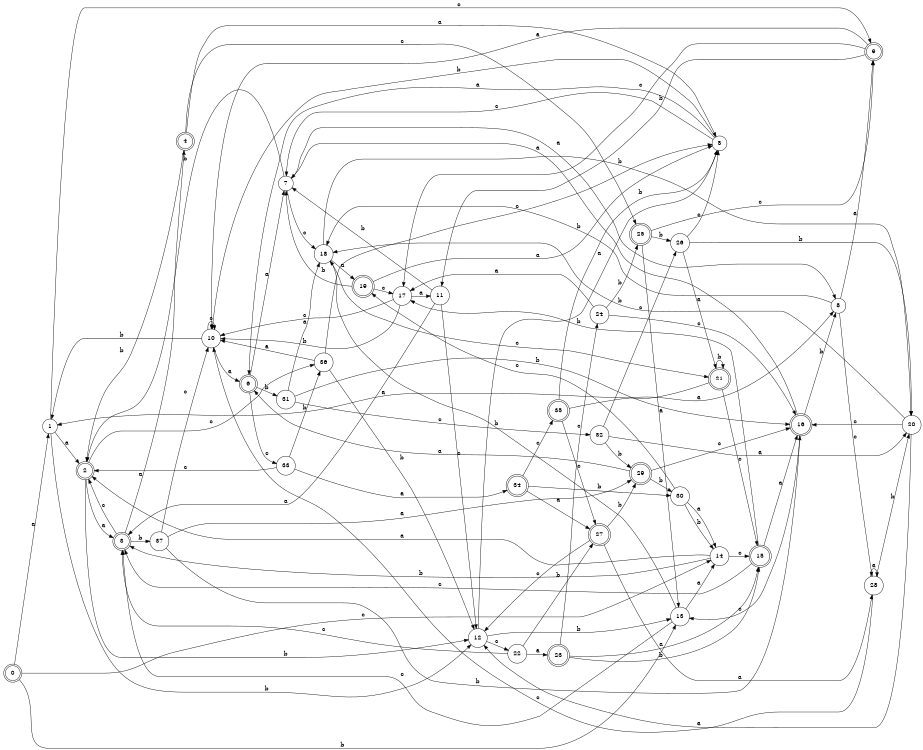 digraph n31_8 {
__start0 [label="" shape="none"];

rankdir=LR;
size="8,5";

s0 [style="rounded,filled", color="black", fillcolor="white" shape="doublecircle", label="0"];
s1 [style="filled", color="black", fillcolor="white" shape="circle", label="1"];
s2 [style="rounded,filled", color="black", fillcolor="white" shape="doublecircle", label="2"];
s3 [style="rounded,filled", color="black", fillcolor="white" shape="doublecircle", label="3"];
s4 [style="rounded,filled", color="black", fillcolor="white" shape="doublecircle", label="4"];
s5 [style="filled", color="black", fillcolor="white" shape="circle", label="5"];
s6 [style="rounded,filled", color="black", fillcolor="white" shape="doublecircle", label="6"];
s7 [style="filled", color="black", fillcolor="white" shape="circle", label="7"];
s8 [style="filled", color="black", fillcolor="white" shape="circle", label="8"];
s9 [style="rounded,filled", color="black", fillcolor="white" shape="doublecircle", label="9"];
s10 [style="filled", color="black", fillcolor="white" shape="circle", label="10"];
s11 [style="filled", color="black", fillcolor="white" shape="circle", label="11"];
s12 [style="filled", color="black", fillcolor="white" shape="circle", label="12"];
s13 [style="filled", color="black", fillcolor="white" shape="circle", label="13"];
s14 [style="filled", color="black", fillcolor="white" shape="circle", label="14"];
s15 [style="rounded,filled", color="black", fillcolor="white" shape="doublecircle", label="15"];
s16 [style="rounded,filled", color="black", fillcolor="white" shape="doublecircle", label="16"];
s17 [style="filled", color="black", fillcolor="white" shape="circle", label="17"];
s18 [style="filled", color="black", fillcolor="white" shape="circle", label="18"];
s19 [style="rounded,filled", color="black", fillcolor="white" shape="doublecircle", label="19"];
s20 [style="filled", color="black", fillcolor="white" shape="circle", label="20"];
s21 [style="rounded,filled", color="black", fillcolor="white" shape="doublecircle", label="21"];
s22 [style="filled", color="black", fillcolor="white" shape="circle", label="22"];
s23 [style="rounded,filled", color="black", fillcolor="white" shape="doublecircle", label="23"];
s24 [style="filled", color="black", fillcolor="white" shape="circle", label="24"];
s25 [style="rounded,filled", color="black", fillcolor="white" shape="doublecircle", label="25"];
s26 [style="filled", color="black", fillcolor="white" shape="circle", label="26"];
s27 [style="rounded,filled", color="black", fillcolor="white" shape="doublecircle", label="27"];
s28 [style="filled", color="black", fillcolor="white" shape="circle", label="28"];
s29 [style="rounded,filled", color="black", fillcolor="white" shape="doublecircle", label="29"];
s30 [style="filled", color="black", fillcolor="white" shape="circle", label="30"];
s31 [style="filled", color="black", fillcolor="white" shape="circle", label="31"];
s32 [style="filled", color="black", fillcolor="white" shape="circle", label="32"];
s33 [style="filled", color="black", fillcolor="white" shape="circle", label="33"];
s34 [style="rounded,filled", color="black", fillcolor="white" shape="doublecircle", label="34"];
s35 [style="rounded,filled", color="black", fillcolor="white" shape="doublecircle", label="35"];
s36 [style="filled", color="black", fillcolor="white" shape="circle", label="36"];
s37 [style="filled", color="black", fillcolor="white" shape="circle", label="37"];
s0 -> s1 [label="a"];
s0 -> s13 [label="b"];
s0 -> s14 [label="c"];
s1 -> s2 [label="a"];
s1 -> s12 [label="b"];
s1 -> s9 [label="c"];
s2 -> s3 [label="a"];
s2 -> s12 [label="b"];
s2 -> s36 [label="c"];
s3 -> s4 [label="a"];
s3 -> s37 [label="b"];
s3 -> s2 [label="c"];
s4 -> s5 [label="a"];
s4 -> s2 [label="b"];
s4 -> s25 [label="c"];
s5 -> s6 [label="a"];
s5 -> s10 [label="b"];
s5 -> s7 [label="c"];
s6 -> s7 [label="a"];
s6 -> s31 [label="b"];
s6 -> s33 [label="c"];
s7 -> s8 [label="a"];
s7 -> s2 [label="b"];
s7 -> s18 [label="c"];
s8 -> s9 [label="a"];
s8 -> s18 [label="b"];
s8 -> s28 [label="c"];
s9 -> s10 [label="a"];
s9 -> s11 [label="b"];
s9 -> s17 [label="c"];
s10 -> s6 [label="a"];
s10 -> s1 [label="b"];
s10 -> s10 [label="c"];
s11 -> s3 [label="a"];
s11 -> s7 [label="b"];
s11 -> s12 [label="c"];
s12 -> s5 [label="a"];
s12 -> s13 [label="b"];
s12 -> s22 [label="c"];
s13 -> s14 [label="a"];
s13 -> s18 [label="b"];
s13 -> s3 [label="c"];
s14 -> s2 [label="a"];
s14 -> s3 [label="b"];
s14 -> s15 [label="c"];
s15 -> s16 [label="a"];
s15 -> s17 [label="b"];
s15 -> s3 [label="c"];
s16 -> s7 [label="a"];
s16 -> s8 [label="b"];
s16 -> s13 [label="c"];
s17 -> s11 [label="a"];
s17 -> s10 [label="b"];
s17 -> s10 [label="c"];
s18 -> s19 [label="a"];
s18 -> s20 [label="b"];
s18 -> s21 [label="c"];
s19 -> s5 [label="a"];
s19 -> s7 [label="b"];
s19 -> s17 [label="c"];
s20 -> s12 [label="a"];
s20 -> s18 [label="b"];
s20 -> s16 [label="c"];
s21 -> s1 [label="a"];
s21 -> s21 [label="b"];
s21 -> s15 [label="c"];
s22 -> s23 [label="a"];
s22 -> s27 [label="b"];
s22 -> s3 [label="c"];
s23 -> s15 [label="a"];
s23 -> s15 [label="b"];
s23 -> s24 [label="c"];
s24 -> s17 [label="a"];
s24 -> s25 [label="b"];
s24 -> s16 [label="c"];
s25 -> s13 [label="a"];
s25 -> s26 [label="b"];
s25 -> s9 [label="c"];
s26 -> s21 [label="a"];
s26 -> s20 [label="b"];
s26 -> s5 [label="c"];
s27 -> s28 [label="a"];
s27 -> s29 [label="b"];
s27 -> s12 [label="c"];
s28 -> s28 [label="a"];
s28 -> s20 [label="b"];
s28 -> s10 [label="c"];
s29 -> s6 [label="a"];
s29 -> s30 [label="b"];
s29 -> s16 [label="c"];
s30 -> s14 [label="a"];
s30 -> s14 [label="b"];
s30 -> s19 [label="c"];
s31 -> s18 [label="a"];
s31 -> s16 [label="b"];
s31 -> s32 [label="c"];
s32 -> s20 [label="a"];
s32 -> s29 [label="b"];
s32 -> s26 [label="c"];
s33 -> s34 [label="a"];
s33 -> s36 [label="b"];
s33 -> s2 [label="c"];
s34 -> s27 [label="a"];
s34 -> s30 [label="b"];
s34 -> s35 [label="c"];
s35 -> s8 [label="a"];
s35 -> s5 [label="b"];
s35 -> s27 [label="c"];
s36 -> s10 [label="a"];
s36 -> s12 [label="b"];
s36 -> s5 [label="c"];
s37 -> s29 [label="a"];
s37 -> s16 [label="b"];
s37 -> s10 [label="c"];

}
